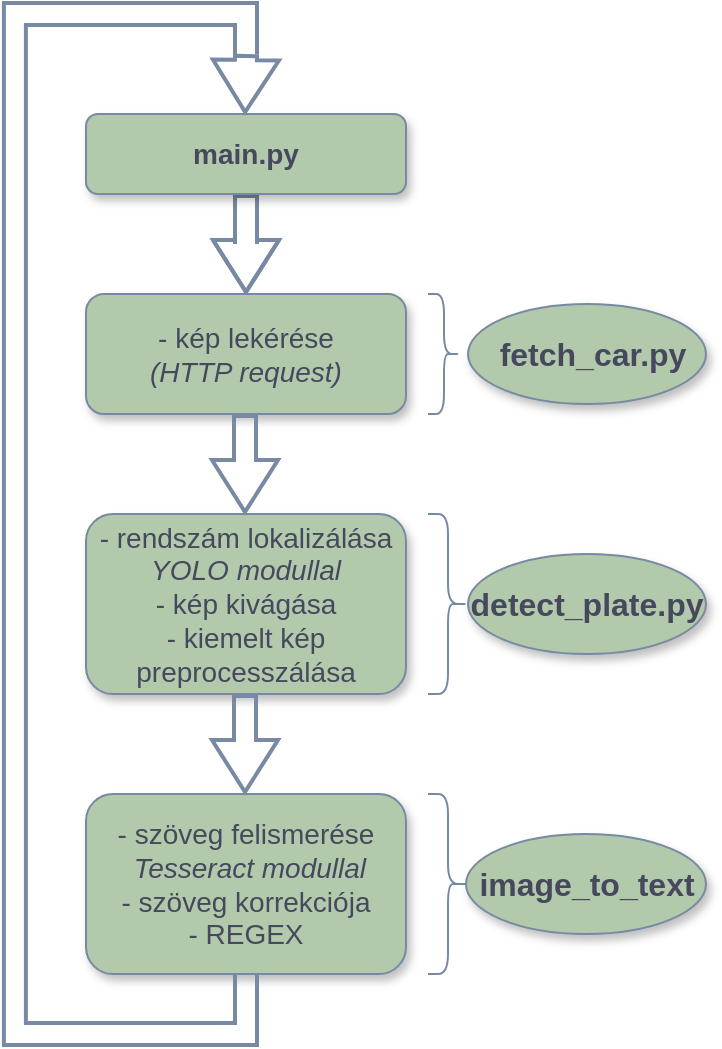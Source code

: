<mxfile version="21.3.2" type="device">
  <diagram id="C5RBs43oDa-KdzZeNtuy" name="Page-1">
    <mxGraphModel dx="905" dy="499" grid="1" gridSize="10" guides="1" tooltips="1" connect="1" arrows="1" fold="1" page="1" pageScale="1" pageWidth="827" pageHeight="1169" math="0" shadow="0">
      <root>
        <mxCell id="WIyWlLk6GJQsqaUBKTNV-0" />
        <mxCell id="WIyWlLk6GJQsqaUBKTNV-1" parent="WIyWlLk6GJQsqaUBKTNV-0" />
        <mxCell id="DRILjm_fNbtcjqF4PDqQ-0" value="" style="ellipse;whiteSpace=wrap;html=1;strokeColor=#788AA3;fontColor=#46495D;fillColor=#B2C9AB;shadow=1;" vertex="1" parent="WIyWlLk6GJQsqaUBKTNV-1">
          <mxGeometry x="351" y="175" width="119" height="50" as="geometry" />
        </mxCell>
        <mxCell id="DRILjm_fNbtcjqF4PDqQ-1" value="" style="rounded=0;html=1;jettySize=auto;orthogonalLoop=1;fontSize=11;endArrow=classic;endFill=0;endSize=8;strokeWidth=2;shadow=0;labelBackgroundColor=none;edgeStyle=orthogonalEdgeStyle;shape=flexArrow;strokeColor=#788AA3;fontColor=default;startSize=8;fillColor=none;" edge="1" parent="WIyWlLk6GJQsqaUBKTNV-1" source="DRILjm_fNbtcjqF4PDqQ-2">
          <mxGeometry relative="1" as="geometry">
            <mxPoint x="240" y="170" as="targetPoint" />
          </mxGeometry>
        </mxCell>
        <mxCell id="DRILjm_fNbtcjqF4PDqQ-2" value="&lt;font style=&quot;font-size: 14px;&quot;&gt;&lt;b&gt;main.py&lt;/b&gt;&lt;/font&gt;" style="rounded=1;whiteSpace=wrap;html=1;fontSize=12;glass=0;strokeWidth=1;shadow=1;labelBackgroundColor=none;fillColor=#B2C9AB;strokeColor=#788AA3;fontColor=#46495D;" vertex="1" parent="WIyWlLk6GJQsqaUBKTNV-1">
          <mxGeometry x="160" y="80" width="160" height="40" as="geometry" />
        </mxCell>
        <mxCell id="DRILjm_fNbtcjqF4PDqQ-3" value="&lt;font style=&quot;font-size: 14px;&quot;&gt;- kép lekérése&lt;br&gt;&lt;i&gt;(HTTP request)&lt;/i&gt;&lt;/font&gt;" style="rounded=1;whiteSpace=wrap;html=1;labelBackgroundColor=none;fillColor=#B2C9AB;strokeColor=#788AA3;fontColor=#46495D;shadow=1;" vertex="1" parent="WIyWlLk6GJQsqaUBKTNV-1">
          <mxGeometry x="160" y="170" width="160" height="60" as="geometry" />
        </mxCell>
        <mxCell id="DRILjm_fNbtcjqF4PDqQ-4" value="&lt;font style=&quot;font-size: 14px;&quot;&gt;- rendszám lokalizálása &lt;i&gt;YOLO modullal&lt;/i&gt;&lt;br&gt;- kép kivágása&lt;br&gt;- kiemelt kép preprocesszálása&lt;/font&gt;" style="whiteSpace=wrap;html=1;rounded=1;labelBackgroundColor=none;fillColor=#B2C9AB;strokeColor=#788AA3;fontColor=#46495D;shadow=1;" vertex="1" parent="WIyWlLk6GJQsqaUBKTNV-1">
          <mxGeometry x="160" y="280" width="160" height="90" as="geometry" />
        </mxCell>
        <mxCell id="DRILjm_fNbtcjqF4PDqQ-5" value="" style="rounded=0;html=1;jettySize=auto;orthogonalLoop=1;fontSize=11;endArrow=classic;endFill=0;endSize=8;strokeWidth=2;shadow=0;labelBackgroundColor=none;edgeStyle=orthogonalEdgeStyle;shape=flexArrow;strokeColor=#788AA3;fontColor=default;startSize=8;fillColor=none;" edge="1" parent="WIyWlLk6GJQsqaUBKTNV-1">
          <mxGeometry relative="1" as="geometry">
            <mxPoint x="239.5" y="230" as="sourcePoint" />
            <mxPoint x="239.5" y="280" as="targetPoint" />
          </mxGeometry>
        </mxCell>
        <mxCell id="DRILjm_fNbtcjqF4PDqQ-6" value="&lt;font style=&quot;font-size: 14px;&quot;&gt;- szöveg felismerése&lt;br&gt;&amp;nbsp;&lt;i&gt;Tesseract modullal&lt;/i&gt;&lt;br&gt;- szöveg korrekciója&lt;br&gt;- REGEX&lt;/font&gt;" style="whiteSpace=wrap;html=1;rounded=1;labelBackgroundColor=none;fillColor=#B2C9AB;strokeColor=#788AA3;fontColor=#46495D;shadow=1;" vertex="1" parent="WIyWlLk6GJQsqaUBKTNV-1">
          <mxGeometry x="160" y="420" width="160" height="90" as="geometry" />
        </mxCell>
        <mxCell id="DRILjm_fNbtcjqF4PDqQ-7" value="" style="rounded=0;html=1;jettySize=auto;orthogonalLoop=1;fontSize=11;endArrow=classic;endFill=0;endSize=8;strokeWidth=2;shadow=0;labelBackgroundColor=none;edgeStyle=orthogonalEdgeStyle;shape=flexArrow;strokeColor=#788AA3;fontColor=default;startSize=8;fillColor=none;" edge="1" parent="WIyWlLk6GJQsqaUBKTNV-1">
          <mxGeometry relative="1" as="geometry">
            <mxPoint x="239.5" y="370" as="sourcePoint" />
            <mxPoint x="239.5" y="420" as="targetPoint" />
          </mxGeometry>
        </mxCell>
        <mxCell id="DRILjm_fNbtcjqF4PDqQ-8" value="" style="group" vertex="1" connectable="0" parent="WIyWlLk6GJQsqaUBKTNV-1">
          <mxGeometry x="160" y="30" width="80" height="510" as="geometry" />
        </mxCell>
        <mxCell id="DRILjm_fNbtcjqF4PDqQ-9" value="" style="edgeStyle=elbowEdgeStyle;endArrow=classic;html=1;rounded=0;endSize=8;startSize=8;shape=link;shadow=0;fillColor=none;elbow=vertical;strokeWidth=2;labelBackgroundColor=none;strokeColor=#788AA3;fontColor=default;width=10;" edge="1" parent="DRILjm_fNbtcjqF4PDqQ-8">
          <mxGeometry width="50" height="50" relative="1" as="geometry">
            <mxPoint x="80" y="480" as="sourcePoint" />
            <mxPoint x="-35.556" y="30" as="targetPoint" />
            <Array as="points">
              <mxPoint y="510" />
            </Array>
          </mxGeometry>
        </mxCell>
        <mxCell id="DRILjm_fNbtcjqF4PDqQ-10" value="" style="group" vertex="1" connectable="0" parent="DRILjm_fNbtcjqF4PDqQ-8">
          <mxGeometry x="26.667" width="53.333" height="50" as="geometry" />
        </mxCell>
        <mxCell id="DRILjm_fNbtcjqF4PDqQ-11" value="" style="edgeStyle=elbowEdgeStyle;endArrow=classic;html=1;rounded=0;endSize=8;startSize=8;shape=link;shadow=0;fillColor=none;elbow=vertical;strokeWidth=2;labelBackgroundColor=none;strokeColor=#788AA3;fontColor=default;width=10;" edge="1" parent="DRILjm_fNbtcjqF4PDqQ-10">
          <mxGeometry width="50" height="50" relative="1" as="geometry">
            <mxPoint x="53.333" y="20" as="sourcePoint" />
            <mxPoint x="-62.222" y="30" as="targetPoint" />
            <Array as="points">
              <mxPoint />
            </Array>
          </mxGeometry>
        </mxCell>
        <mxCell id="DRILjm_fNbtcjqF4PDqQ-12" value="" style="shape=flexArrow;endArrow=classic;html=1;rounded=0;strokeColor=#788AA3;fontColor=default;fillColor=none;labelBackgroundColor=none;endSize=8;startSize=8;shadow=0;strokeWidth=2;" edge="1" parent="DRILjm_fNbtcjqF4PDqQ-10">
          <mxGeometry width="50" height="50" relative="1" as="geometry">
            <mxPoint x="53.333" y="20" as="sourcePoint" />
            <mxPoint x="52.889" y="50" as="targetPoint" />
          </mxGeometry>
        </mxCell>
        <mxCell id="DRILjm_fNbtcjqF4PDqQ-13" value="&lt;font style=&quot;font-size: 16px;&quot;&gt;fetch_car.py&lt;/font&gt;" style="text;html=1;strokeColor=none;fillColor=none;align=center;verticalAlign=middle;whiteSpace=wrap;rounded=0;fontColor=#46495D;fontStyle=1" vertex="1" parent="WIyWlLk6GJQsqaUBKTNV-1">
          <mxGeometry x="391" y="187.5" width="45" height="25" as="geometry" />
        </mxCell>
        <mxCell id="DRILjm_fNbtcjqF4PDqQ-14" value="" style="shape=curlyBracket;whiteSpace=wrap;html=1;rounded=1;flipH=1;labelPosition=right;verticalLabelPosition=middle;align=left;verticalAlign=middle;strokeColor=#788AA3;fontColor=#46495D;fillColor=#B2C9AB;size=0.5;" vertex="1" parent="WIyWlLk6GJQsqaUBKTNV-1">
          <mxGeometry x="331" y="280" width="20" height="90" as="geometry" />
        </mxCell>
        <mxCell id="DRILjm_fNbtcjqF4PDqQ-15" value="" style="shape=curlyBracket;whiteSpace=wrap;html=1;rounded=1;flipH=1;labelPosition=right;verticalLabelPosition=middle;align=left;verticalAlign=middle;strokeColor=#788AA3;fontColor=#46495D;fillColor=#B2C9AB;" vertex="1" parent="WIyWlLk6GJQsqaUBKTNV-1">
          <mxGeometry x="331" y="170" width="16" height="60" as="geometry" />
        </mxCell>
        <mxCell id="DRILjm_fNbtcjqF4PDqQ-16" value="" style="shape=curlyBracket;whiteSpace=wrap;html=1;rounded=1;flipH=1;labelPosition=right;verticalLabelPosition=middle;align=left;verticalAlign=middle;strokeColor=#788AA3;fontColor=#46495D;fillColor=#B2C9AB;size=0.5;" vertex="1" parent="WIyWlLk6GJQsqaUBKTNV-1">
          <mxGeometry x="331" y="420" width="20" height="90" as="geometry" />
        </mxCell>
        <mxCell id="DRILjm_fNbtcjqF4PDqQ-17" value="" style="ellipse;whiteSpace=wrap;html=1;strokeColor=#788AA3;fontColor=#46495D;fillColor=#B2C9AB;shadow=1;" vertex="1" parent="WIyWlLk6GJQsqaUBKTNV-1">
          <mxGeometry x="351" y="300" width="119" height="50" as="geometry" />
        </mxCell>
        <mxCell id="DRILjm_fNbtcjqF4PDqQ-18" value="&lt;font style=&quot;font-size: 16px;&quot;&gt;detect_plate.py&lt;/font&gt;" style="text;html=1;strokeColor=none;fillColor=none;align=center;verticalAlign=middle;whiteSpace=wrap;rounded=0;fontColor=#46495D;fontStyle=1" vertex="1" parent="WIyWlLk6GJQsqaUBKTNV-1">
          <mxGeometry x="388" y="312.5" width="45" height="25" as="geometry" />
        </mxCell>
        <mxCell id="DRILjm_fNbtcjqF4PDqQ-19" value="" style="ellipse;whiteSpace=wrap;html=1;strokeColor=#788AA3;fontColor=#46495D;fillColor=#B2C9AB;shadow=1;" vertex="1" parent="WIyWlLk6GJQsqaUBKTNV-1">
          <mxGeometry x="350" y="440" width="120" height="50" as="geometry" />
        </mxCell>
        <mxCell id="DRILjm_fNbtcjqF4PDqQ-20" value="&lt;font style=&quot;font-size: 16px;&quot;&gt;image_to_text&lt;/font&gt;" style="text;html=1;strokeColor=none;fillColor=none;align=center;verticalAlign=middle;whiteSpace=wrap;rounded=0;fontColor=#46495D;fontStyle=1" vertex="1" parent="WIyWlLk6GJQsqaUBKTNV-1">
          <mxGeometry x="387.5" y="452.5" width="45" height="25" as="geometry" />
        </mxCell>
      </root>
    </mxGraphModel>
  </diagram>
</mxfile>
